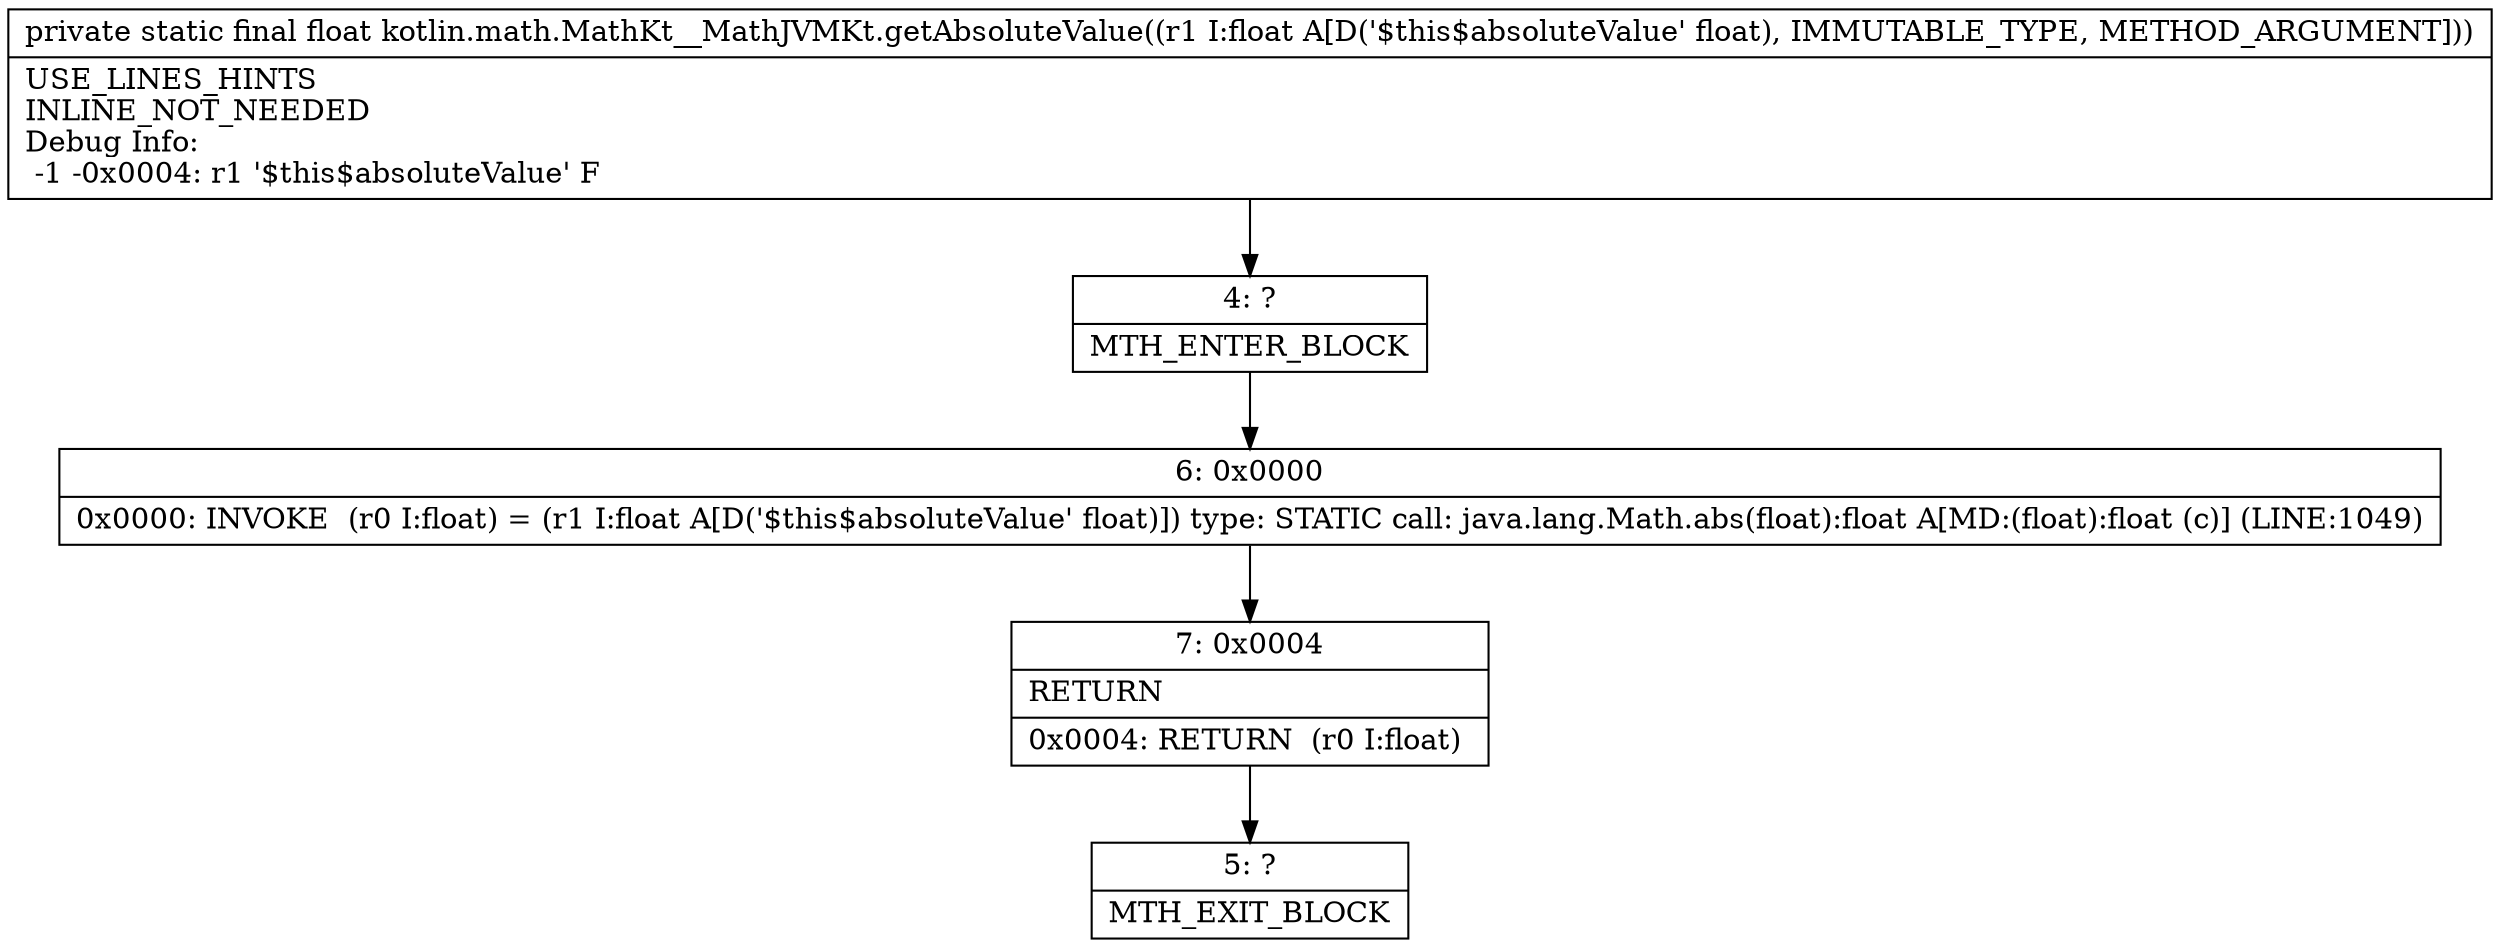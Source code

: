 digraph "CFG forkotlin.math.MathKt__MathJVMKt.getAbsoluteValue(F)F" {
Node_4 [shape=record,label="{4\:\ ?|MTH_ENTER_BLOCK\l}"];
Node_6 [shape=record,label="{6\:\ 0x0000|0x0000: INVOKE  (r0 I:float) = (r1 I:float A[D('$this$absoluteValue' float)]) type: STATIC call: java.lang.Math.abs(float):float A[MD:(float):float (c)] (LINE:1049)\l}"];
Node_7 [shape=record,label="{7\:\ 0x0004|RETURN\l|0x0004: RETURN  (r0 I:float) \l}"];
Node_5 [shape=record,label="{5\:\ ?|MTH_EXIT_BLOCK\l}"];
MethodNode[shape=record,label="{private static final float kotlin.math.MathKt__MathJVMKt.getAbsoluteValue((r1 I:float A[D('$this$absoluteValue' float), IMMUTABLE_TYPE, METHOD_ARGUMENT]))  | USE_LINES_HINTS\lINLINE_NOT_NEEDED\lDebug Info:\l  \-1 \-0x0004: r1 '$this$absoluteValue' F\l}"];
MethodNode -> Node_4;Node_4 -> Node_6;
Node_6 -> Node_7;
Node_7 -> Node_5;
}

